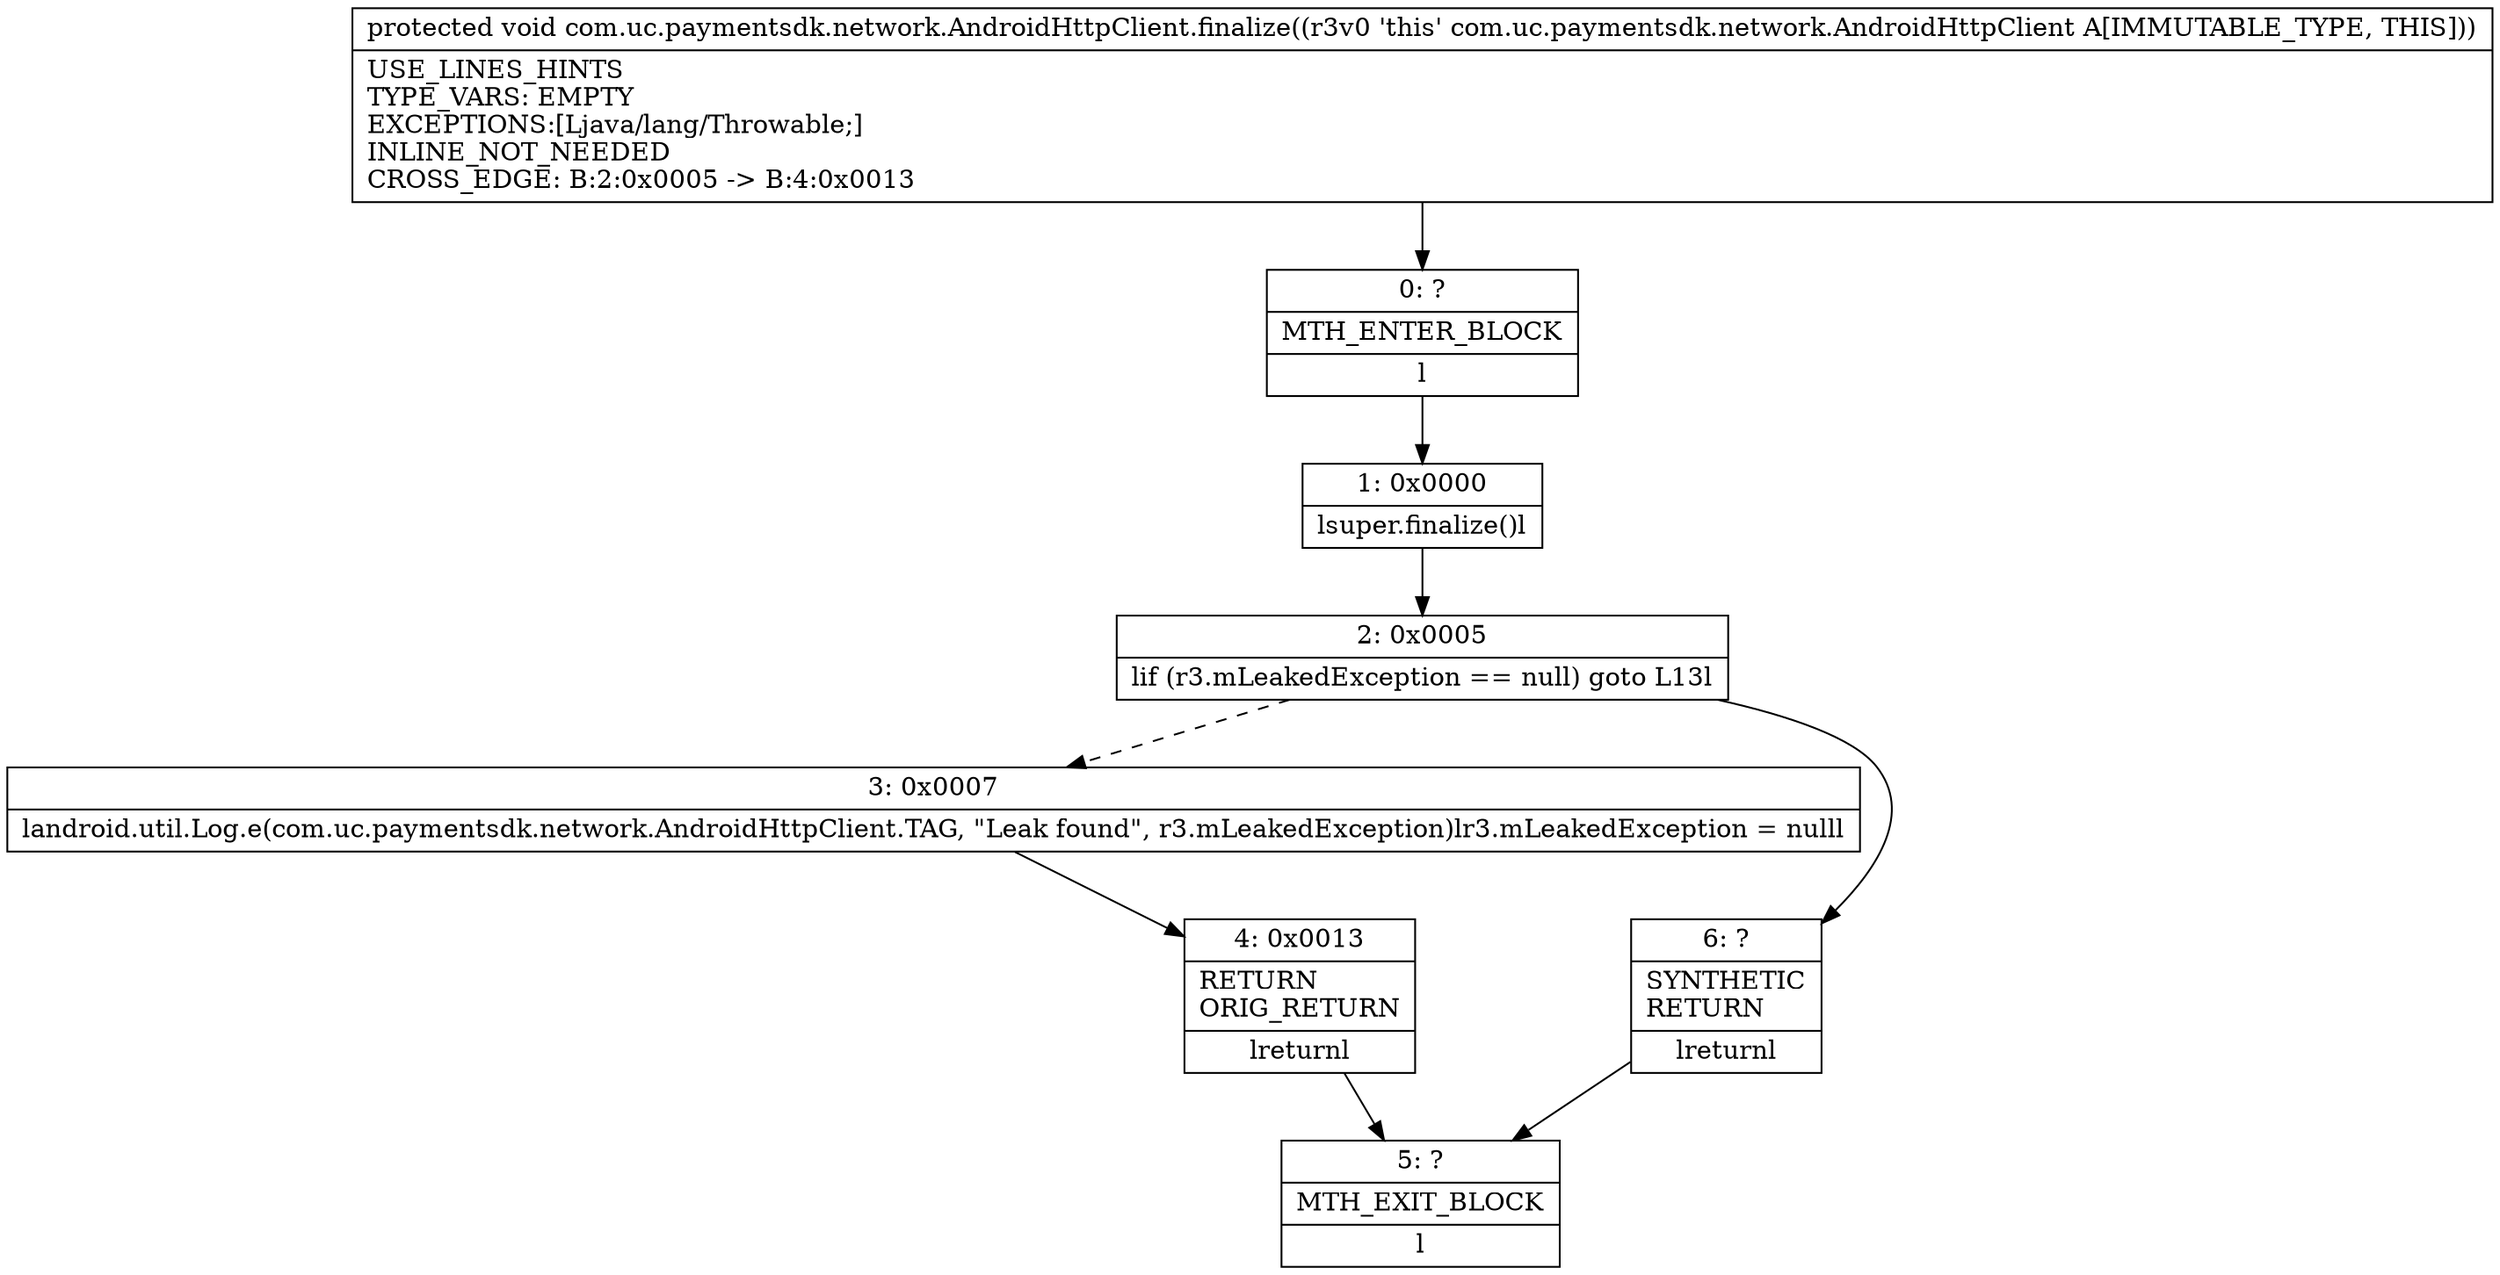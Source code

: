 digraph "CFG forcom.uc.paymentsdk.network.AndroidHttpClient.finalize()V" {
Node_0 [shape=record,label="{0\:\ ?|MTH_ENTER_BLOCK\l|l}"];
Node_1 [shape=record,label="{1\:\ 0x0000|lsuper.finalize()l}"];
Node_2 [shape=record,label="{2\:\ 0x0005|lif (r3.mLeakedException == null) goto L13l}"];
Node_3 [shape=record,label="{3\:\ 0x0007|landroid.util.Log.e(com.uc.paymentsdk.network.AndroidHttpClient.TAG, \"Leak found\", r3.mLeakedException)lr3.mLeakedException = nulll}"];
Node_4 [shape=record,label="{4\:\ 0x0013|RETURN\lORIG_RETURN\l|lreturnl}"];
Node_5 [shape=record,label="{5\:\ ?|MTH_EXIT_BLOCK\l|l}"];
Node_6 [shape=record,label="{6\:\ ?|SYNTHETIC\lRETURN\l|lreturnl}"];
MethodNode[shape=record,label="{protected void com.uc.paymentsdk.network.AndroidHttpClient.finalize((r3v0 'this' com.uc.paymentsdk.network.AndroidHttpClient A[IMMUTABLE_TYPE, THIS]))  | USE_LINES_HINTS\lTYPE_VARS: EMPTY\lEXCEPTIONS:[Ljava\/lang\/Throwable;]\lINLINE_NOT_NEEDED\lCROSS_EDGE: B:2:0x0005 \-\> B:4:0x0013\l}"];
MethodNode -> Node_0;
Node_0 -> Node_1;
Node_1 -> Node_2;
Node_2 -> Node_3[style=dashed];
Node_2 -> Node_6;
Node_3 -> Node_4;
Node_4 -> Node_5;
Node_6 -> Node_5;
}

